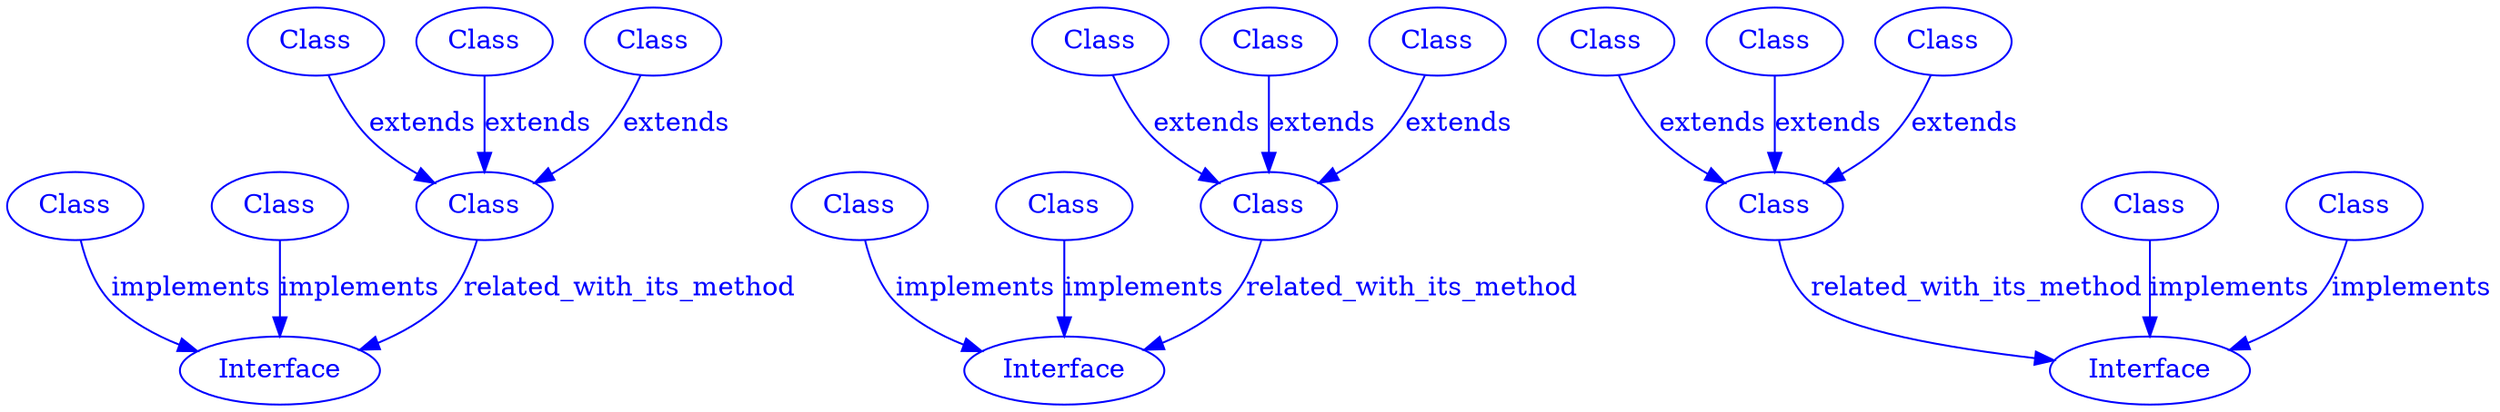 
digraph SubdueGraph {
  110 [label="Interface",color=blue,fontcolor=blue];
  245 [label="Class",color=blue,fontcolor=blue];
  261 [label="Class",color=blue,fontcolor=blue];
  299 [label="Class",color=blue,fontcolor=blue];
  343 [label="Class",color=blue,fontcolor=blue];
  381 [label="Class",color=blue,fontcolor=blue];
  453 [label="Class",color=blue,fontcolor=blue];
  245 -> 453 [label="extends",color=blue,fontcolor=blue];
  261 -> 453 [label="extends",color=blue,fontcolor=blue];
  299 -> 110 [label="implements",color=blue,fontcolor=blue];
  343 -> 453 [label="extends",color=blue,fontcolor=blue];
  381 -> 110 [label="implements",color=blue,fontcolor=blue];
  453 -> 110 [label="related_with_its_method",color=blue,fontcolor=blue];
  27 [label="Class",color=blue,fontcolor=blue];
  81 [label="Class",color=blue,fontcolor=blue];
  106 [label="Class",color=blue,fontcolor=blue];
  395 [label="Class",color=blue,fontcolor=blue];
  412 [label="Class",color=blue,fontcolor=blue];
  428 [label="Class",color=blue,fontcolor=blue];
  480 [label="Interface",color=blue,fontcolor=blue];
  27 -> 480 [label="implements",color=blue,fontcolor=blue];
  81 -> 428 [label="extends",color=blue,fontcolor=blue];
  106 -> 428 [label="extends",color=blue,fontcolor=blue];
  395 -> 428 [label="extends",color=blue,fontcolor=blue];
  412 -> 480 [label="implements",color=blue,fontcolor=blue];
  428 -> 480 [label="related_with_its_method",color=blue,fontcolor=blue];
  79 [label="Class",color=blue,fontcolor=blue];
  103 [label="Class",color=blue,fontcolor=blue];
  185 [label="Class",color=blue,fontcolor=blue];
  304 [label="Interface",color=blue,fontcolor=blue];
  394 [label="Class",color=blue,fontcolor=blue];
  423 [label="Class",color=blue,fontcolor=blue];
  429 [label="Class",color=blue,fontcolor=blue];
  79 -> 423 [label="extends",color=blue,fontcolor=blue];
  103 -> 423 [label="extends",color=blue,fontcolor=blue];
  185 -> 304 [label="implements",color=blue,fontcolor=blue];
  394 -> 423 [label="extends",color=blue,fontcolor=blue];
  429 -> 304 [label="implements",color=blue,fontcolor=blue];
  423 -> 304 [label="related_with_its_method",color=blue,fontcolor=blue];
}
